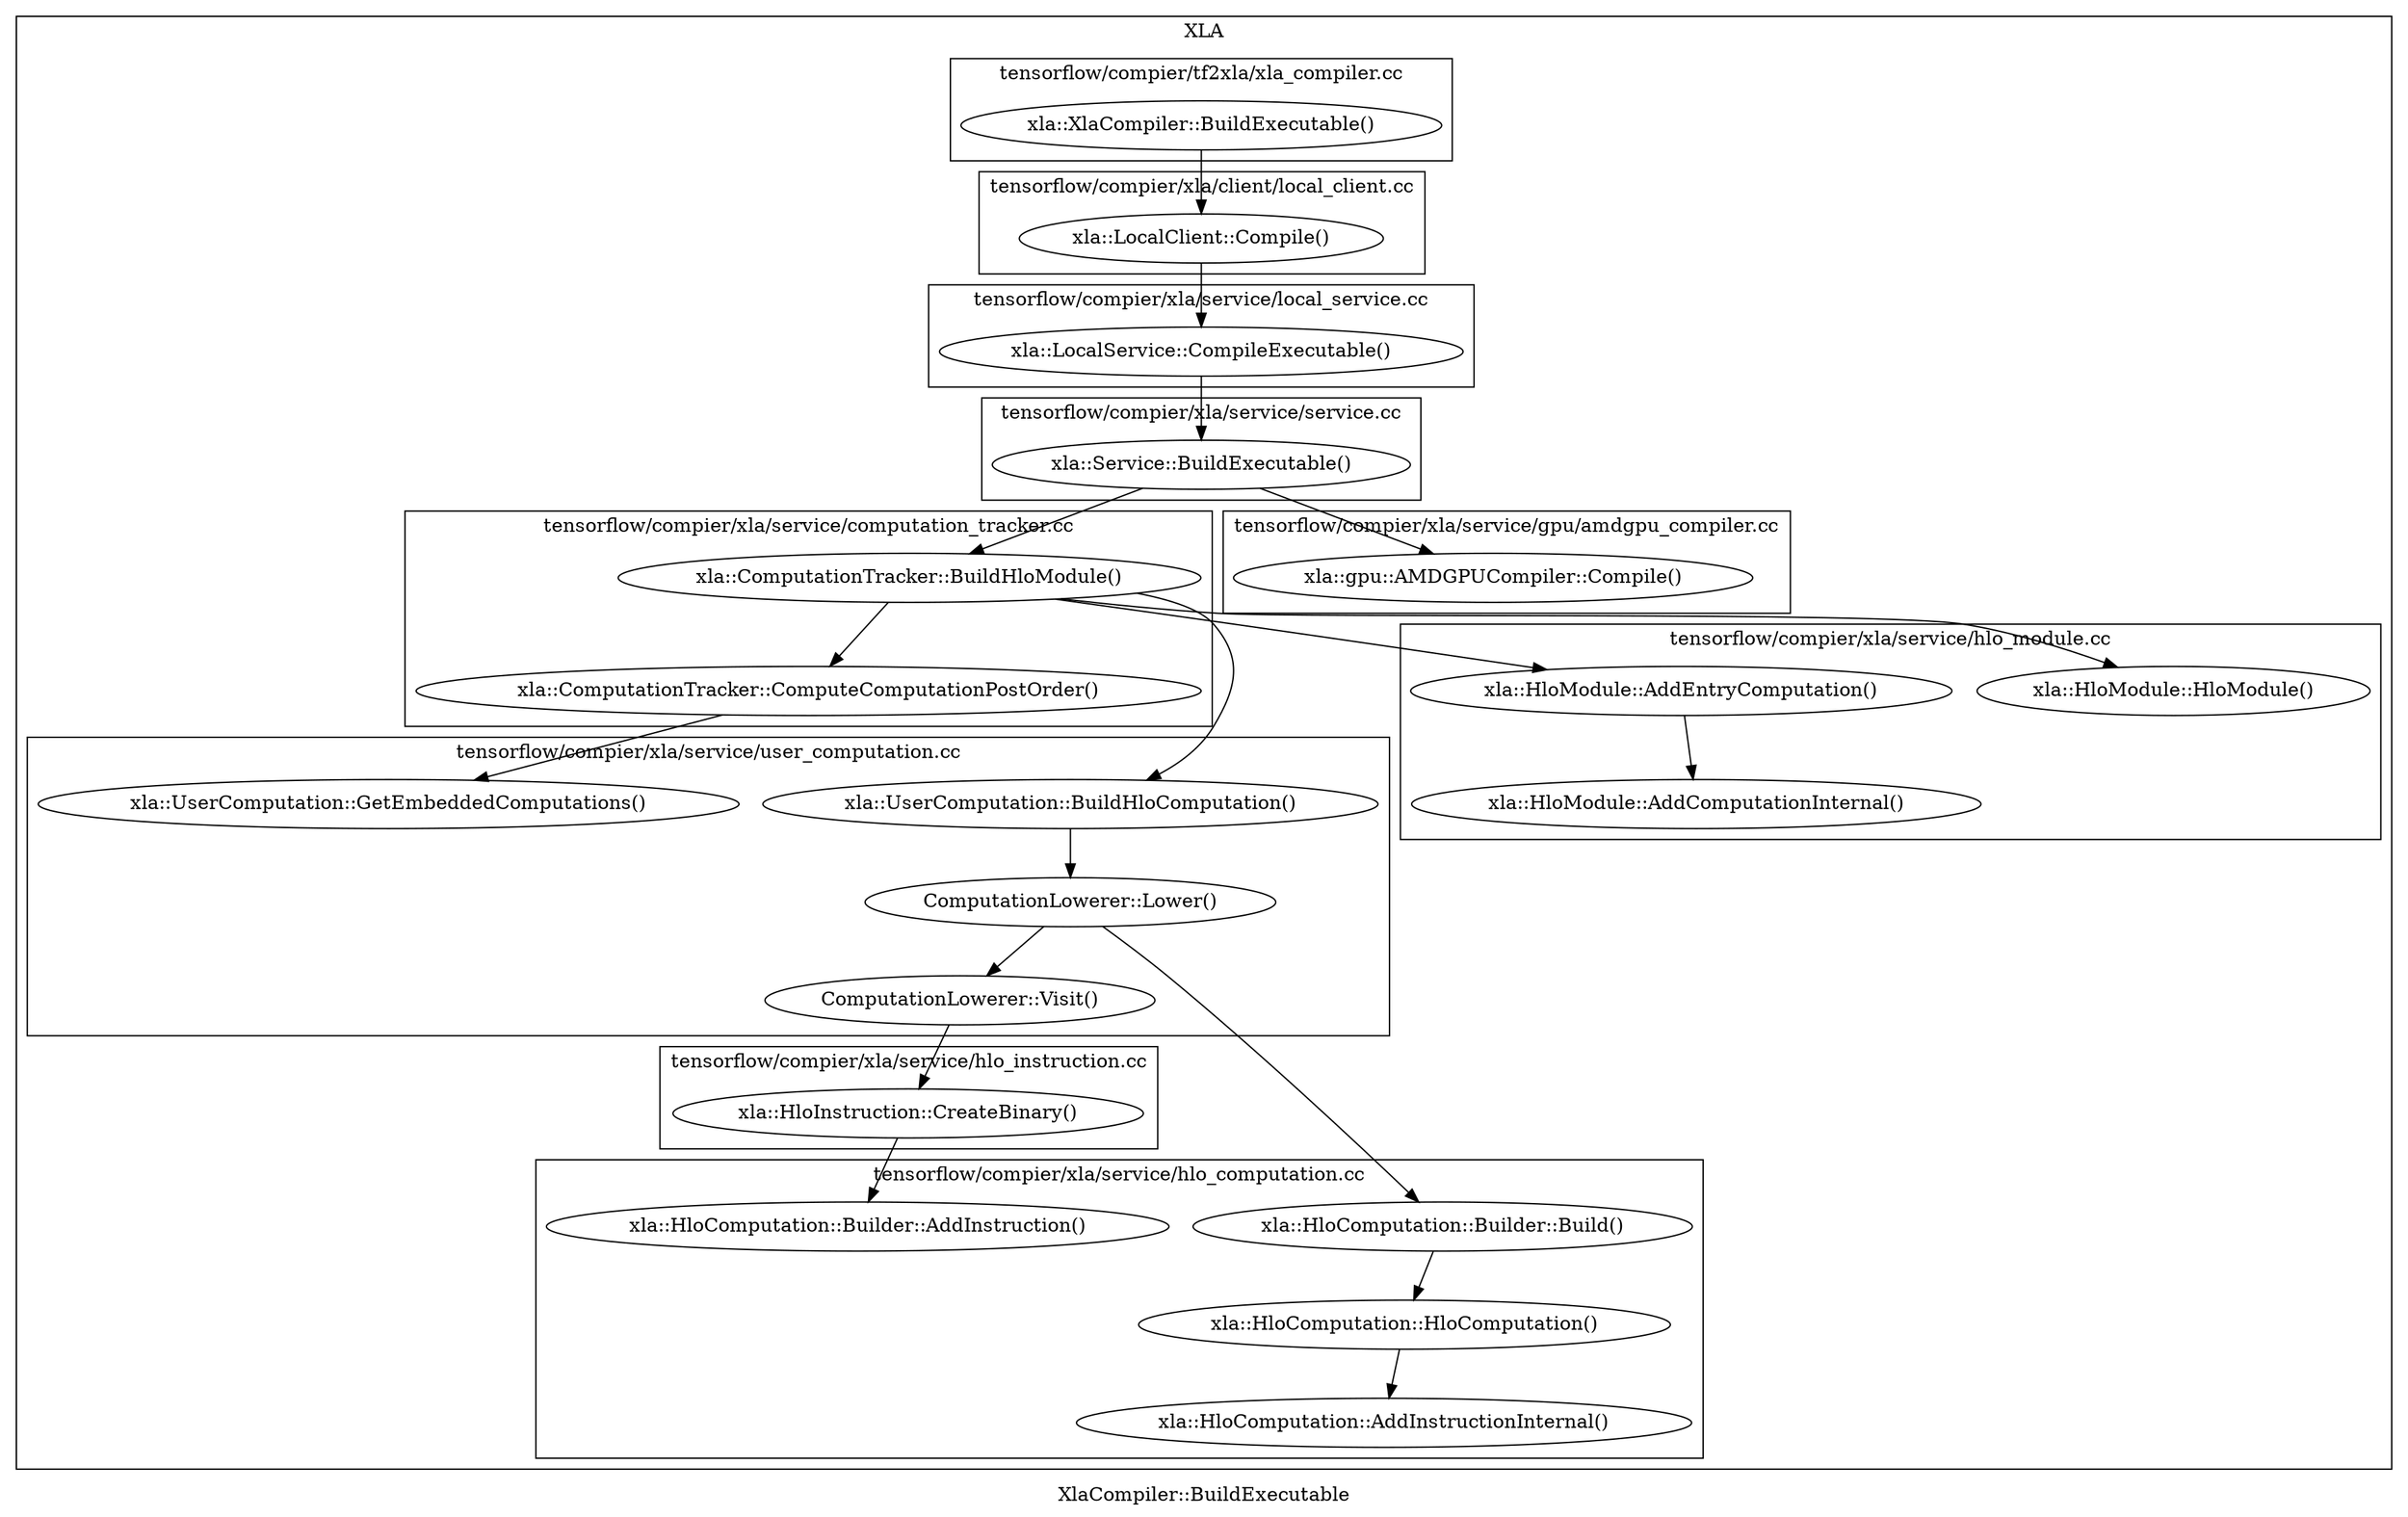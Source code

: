 digraph 05 {
  label = "XlaCompiler::BuildExecutable";

  subgraph cluster_xla {
    label = "XLA";

    subgraph cluster_xla_compiler_cc {
      label = "tensorflow/compier/tf2xla/xla_compiler.cc";
      URL="https://github.com/ROCmSoftwarePlatform/tensorflow/blob/rocm-v1/tensorflow/compiler/tf2xla/xla_compiler.cc";

      00 [label="xla::XlaCompiler::BuildExecutable()" URL="https://github.com/ROCmSoftwarePlatform/tensorflow/blob/rocm-v1/tensorflow/compiler/tf2xla/xla_compiler.cc#L161"];
    }

    subgraph cluster_local_client_cc {
      label = "tensorflow/compier/xla/client/local_client.cc";
      URL="https://github.com/ROCmSoftwarePlatform/tensorflow/blob/rocm-v1/tensorflow/compiler/xla/client/local_client.cc";

      01 [label="xla::LocalClient::Compile()" URL="https://github.com/ROCmSoftwarePlatform/tensorflow/blob/rocm-v1/tensorflow/compiler/xla/client/local_client.cc#L284"];

      00 -> 01;
    }

    subgraph cluster_local_service_cc {
      label = "tensorflow/compier/xla/service/local_service.cc";
      URL="https://github.com/ROCmSoftwarePlatform/tensorflow/blob/rocm-v1/tensorflow/compiler/xla/service/local_service.cc";

      02 [label="xla::LocalService::CompileExecutable()" URL="https://github.com/ROCmSoftwarePlatform/tensorflow/blob/rocm-v1/tensorflow/compiler/xla/service/local_service.cc#L111"];

      01 -> 02;
    }

    subgraph cluster_service_cc {
      label = "tensorflow/compier/xla/service/service.cc";
      URL="https://github.com/ROCmSoftwarePlatform/tensorflow/blob/rocm-v1/tensorflow/compiler/xla/service/service.cc";

      03 [label="xla::Service::BuildExecutable()" URL="https://github.com/ROCmSoftwarePlatform/tensorflow/blob/rocm-v1/tensorflow/compiler/xla/service/service.cc#L402"];

      02 -> 03;
    }

    subgraph cluster_computation_tracker_cc {
      label = "tensorflow/compier/xla/service/computation_tracker.cc";
      URL="https://github.com/ROCmSoftwarePlatform/tensorflow/blob/rocm-v1/tensorflow/compiler/xla/service/computation_tracker.cc";

      04 [label="xla::ComputationTracker::BuildHloModule()" URL="https://github.com/ROCmSoftwarePlatform/tensorflow/blob/rocm-v1/tensorflow/compiler/xla/service/computation_tracker.cc#L169"];
      05 [label="xla::ComputationTracker::ComputeComputationPostOrder()" URL="https://github.com/ROCmSoftwarePlatform/tensorflow/blob/rocm-v1/tensorflow/compiler/xla/service/computation_tracker.cc#L147"];

      03 -> 04;
      04 -> 05;
    }

    subgraph cluster_user_computation_cc {
      label = "tensorflow/compier/xla/service/user_computation.cc";
      URL="https://github.com/ROCmSoftwarePlatform/tensorflow/blob/rocm-v1/tensorflow/compiler/xla/service/user_computation.cc";

      06 [label="xla::UserComputation::GetEmbeddedComputations()" URL="https://github.com/ROCmSoftwarePlatform/tensorflow/blob/rocm-v1/tensorflow/compiler/xla/service/user_computation.cc#L1741"];
      08 [label="xla::UserComputation::BuildHloComputation()" URL="https://github.com/ROCmSoftwarePlatform/tensorflow/blob/rocm-v1/tensorflow/compiler/xla/service/user_computation.cc#L2945"];
      09 [label="ComputationLowerer::Lower()" URL="https://github.com/ROCmSoftwarePlatform/tensorflow/blob/rocm-v1/tensorflow/compiler/xla/service/user_computation.cc#L2356"];
      10 [label="ComputationLowerer::Visit()" URL="https://github.com/ROCmSoftwarePlatform/tensorflow/blob/rocm-v1/tensorflow/compiler/xla/service/user_computation.cc#L2423"];

      05 -> 06;
      04 -> 08;
      08 -> 09;
      09 -> 10;
    }

    subgraph cluster_hlo_module_cc {
      label = "tensorflow/compier/xla/service/hlo_module.cc";
      URL="https://github.com/ROCmSoftwarePlatform/tensorflow/blob/rocm-v1/tensorflow/compiler/xla/service/hlo_module.cc";

      07 [label="xla::HloModule::HloModule()" URL="https://github.com/ROCmSoftwarePlatform/tensorflow/blob/rocm-v1/tensorflow/compiler/xla/service/hlo_module.cc#L35"];
      16 [label="xla::HloModule::AddEntryComputation()" URL="https://github.com/ROCmSoftwarePlatform/tensorflow/blob/rocm-v1/tensorflow/compiler/xla/service/hlo_module.cc#L56"];
      17 [label="xla::HloModule::AddComputationInternal()" URL="https://github.com/ROCmSoftwarePlatform/tensorflow/blob/rocm-v1/tensorflow/compiler/xla/service/hlo_module.cc#L45"];

      04 -> 07;
      04 -> 16;
      16 -> 17;
    }

    subgraph cluster_hlo_instruction_cc {
      label = "tensorflow/compier/xla/service/hlo_instruction.cc";
      URL="https://github.com/ROCmSoftwarePlatform/tensorflow/blob/rocm-v1/tensorflow/compiler/xla/service/hlo_instruction.cc";

      11 [label="xla::HloInstruction::CreateBinary()" URL="https://github.com/ROCmSoftwarePlatform/tensorflow/blob/rocm-v1/tensorflow/compiler/xla/service/hlo_instruction.cc#L143"];

      10 -> 11;
    }

    subgraph cluster_hlo_computation_cc {
      label = "tensorflow/compier/xla/service/hlo_computation.cc";
      URL="https://github.com/ROCmSoftwarePlatform/tensorflow/blob/rocm-v1/tensorflow/compiler/xla/service/hlo_computation.cc";

      12 [label="xla::HloComputation::Builder::AddInstruction()" URL="https://github.com/ROCmSoftwarePlatform/tensorflow/blob/rocm-v1/tensorflow/compiler/xla/service/hlo_instruction.h#L70"];
      13 [label="xla::HloComputation::Builder::Build()" URL="https://github.com/ROCmSoftwarePlatform/tensorflow/blob/rocm-v1/tensorflow/compiler/xla/service/hlo_instruction.cc#L47"];
      14 [label="xla::HloComputation::HloComputation()" URL="https://github.com/ROCmSoftwarePlatform/tensorflow/blob/rocm-v1/tensorflow/compiler/xla/service/hlo_instruction.cc#L64"];
      15 [label="xla::HloComputation::AddInstructionInternal()" URL="https://github.com/ROCmSoftwarePlatform/tensorflow/blob/rocm-v1/tensorflow/compiler/xla/service/hlo_instruction.cc#L99"];

      11 -> 12;
      09 -> 13;
      13 -> 14;
      14 -> 15;
    }

    subgraph cluster_amdgpu_compuiler_cc {
      label = "tensorflow/compier/xla/service/gpu/amdgpu_compiler.cc";
      URL="https://github.com/ROCmSoftwarePlatform/tensorflow/blob/rocm-v1/tensorflow/compiler/xla/service/gpu/amdgpu_compiler.cc";

      18 [label="xla::gpu::AMDGPUCompiler::Compile()" URL="https://github.com/ROCmSoftwarePlatform/tensorflow/blob/rocm-v1/tensorflow/compiler/xla/service/gpu/amdgpu_compiler.cc#L194"];

      03 -> 18;     
    }
  }
}
